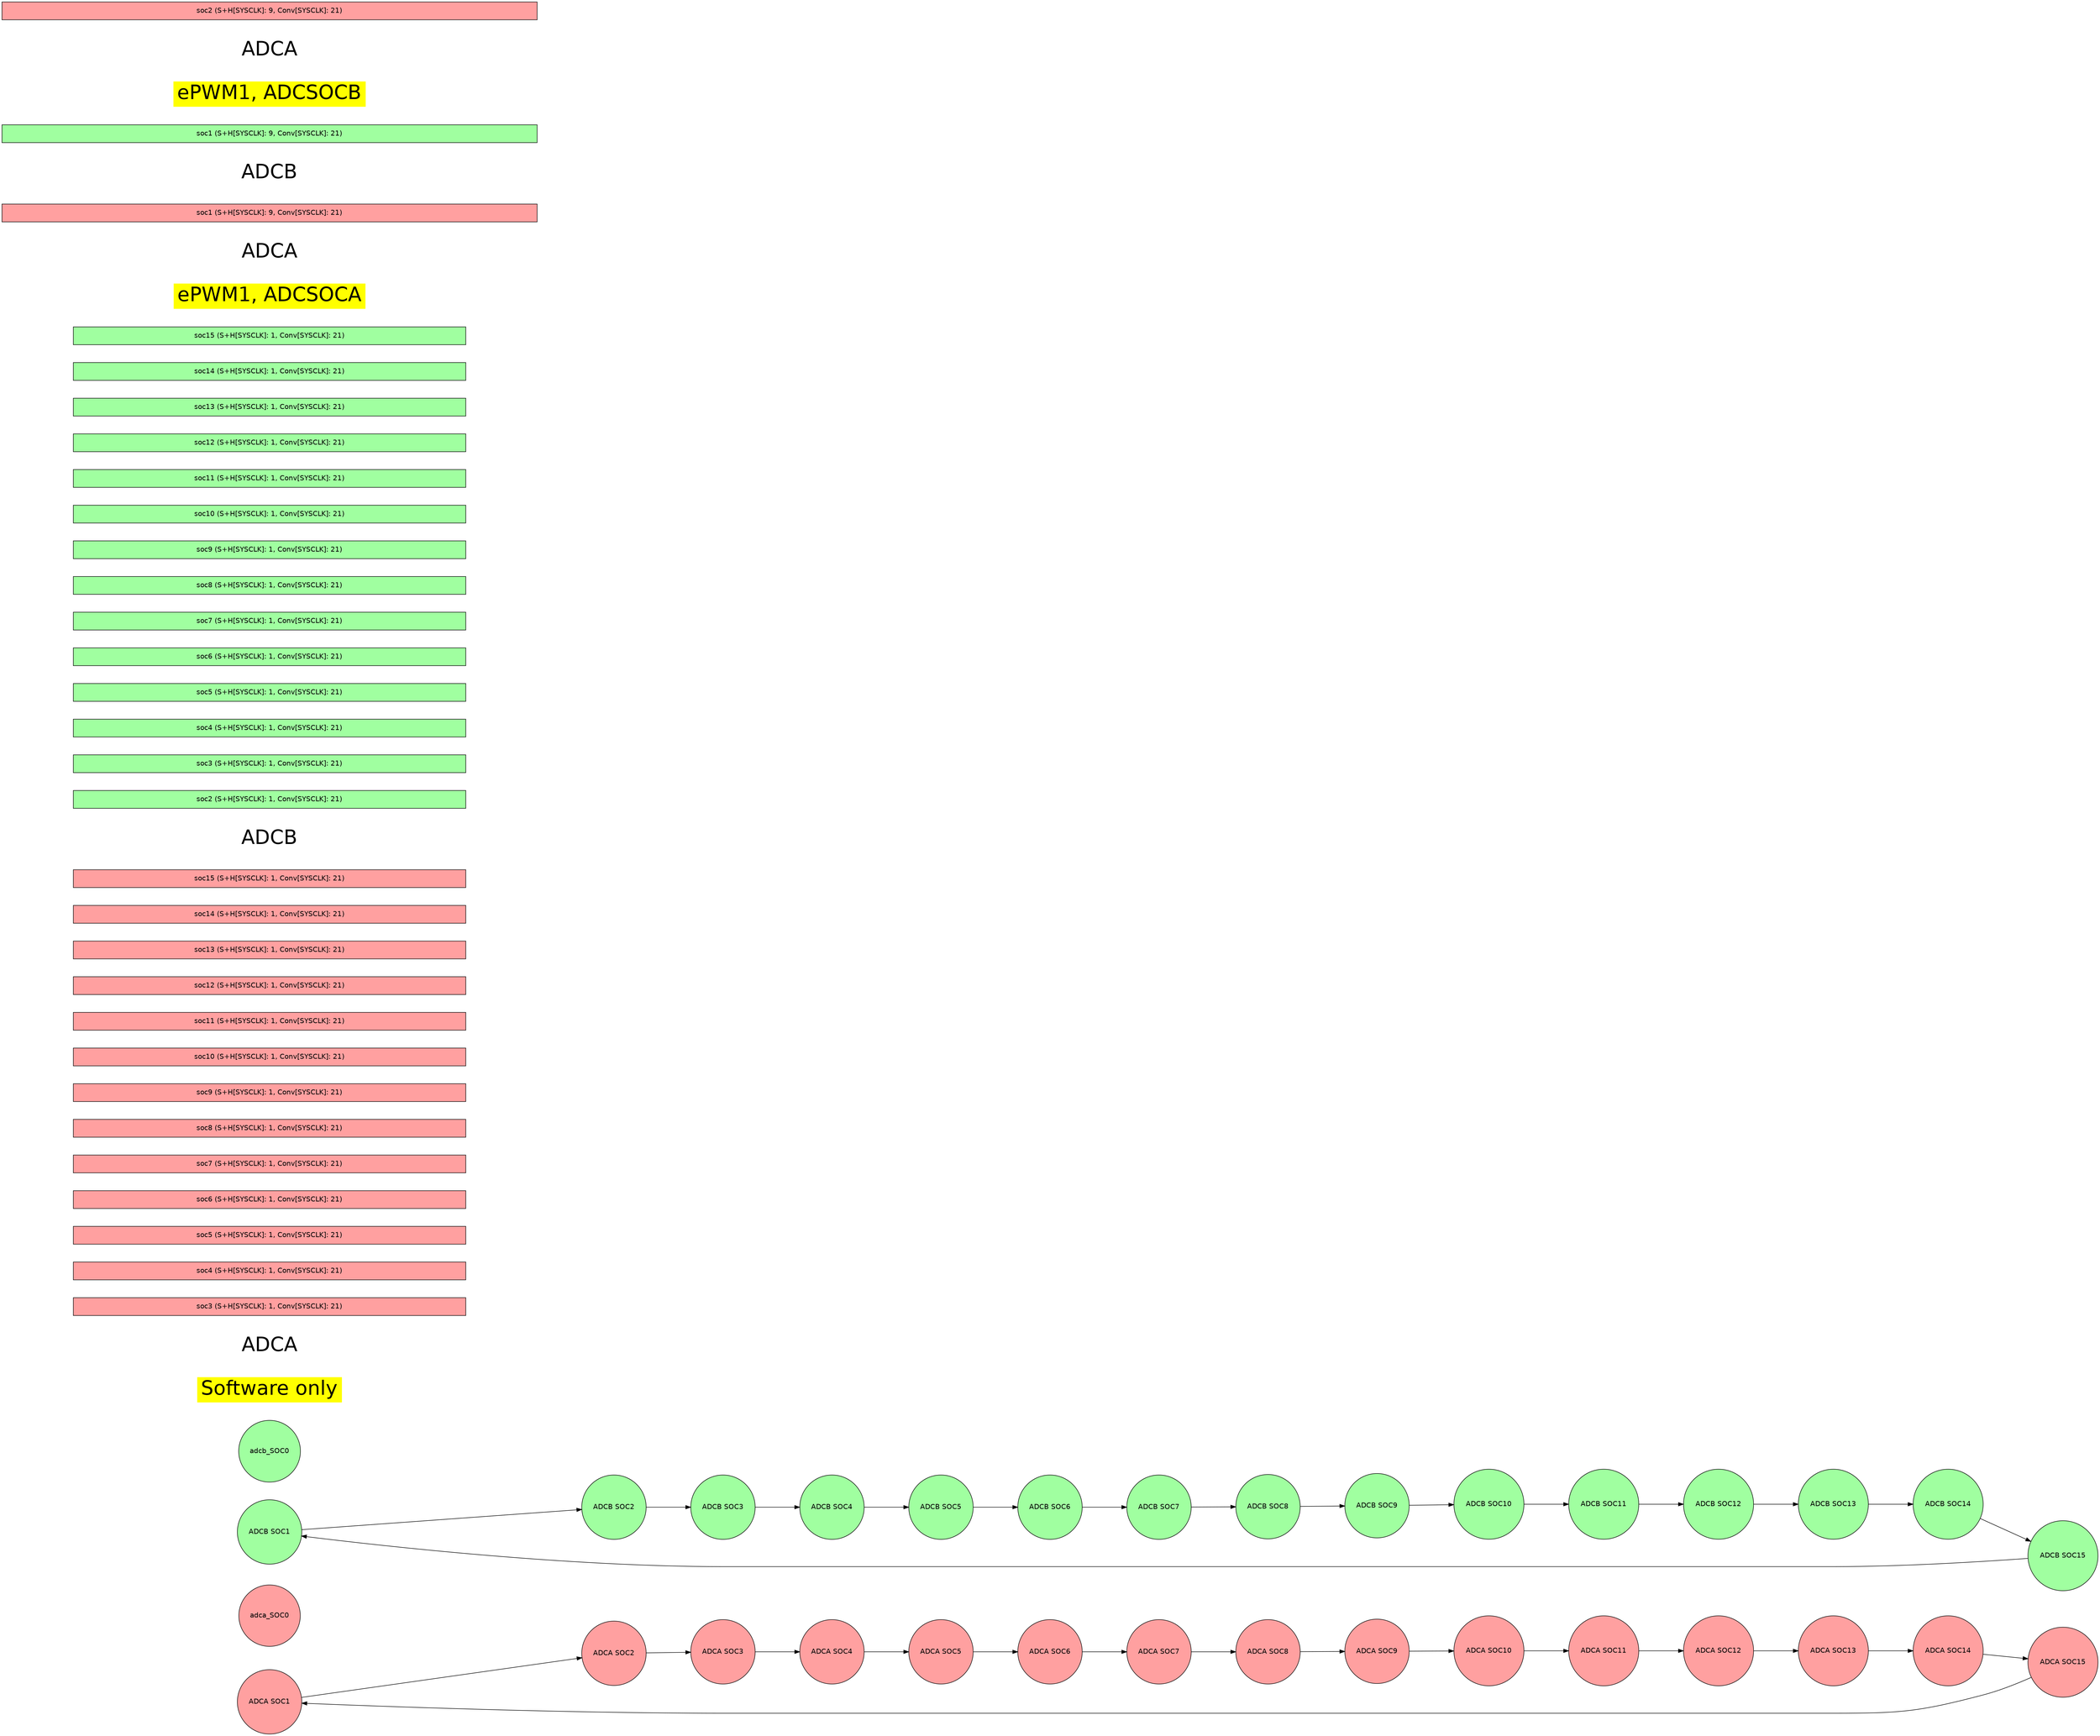 digraph {
    graph [fontname = "helvetica"];
    node  [fontname = "helvetica"];
    edge  [fontname = "helvetica"];
    graph [mclimit=50 nodesep=0.5 rankdir=LR ranksep=1.25]

    node [shape = circle style=filled];

        adca_SOC1 [label="ADCA SOC1" fillcolor="#FFA0A0" pos="0.000,7.215!"]
        adca_SOC2 [label="ADCA SOC2" fillcolor="#FFA0A0" pos="2.934,6.591!"]
        adca_SOC3 [label="ADCA SOC3" fillcolor="#FFA0A0" pos="5.361,4.828!"]
        adca_SOC4 [label="ADCA SOC4" fillcolor="#FFA0A0" pos="6.861,2.229!"]
        adca_SOC5 [label="ADCA SOC5" fillcolor="#FFA0A0" pos="7.175,-0.754!"]
        adca_SOC6 [label="ADCA SOC6" fillcolor="#FFA0A0" pos="6.248,-3.607!"]
        adca_SOC7 [label="ADCA SOC7" fillcolor="#FFA0A0" pos="4.241,-5.837!"]
        adca_SOC8 [label="ADCA SOC8" fillcolor="#FFA0A0" pos="1.500,-7.057!"]
        adca_SOC9 [label="ADCA SOC9" fillcolor="#FFA0A0" pos="-1.500,-7.057!"]
        adca_SOC10 [label="ADCA SOC10" fillcolor="#FFA0A0" pos="-4.241,-5.837!"]
        adca_SOC11 [label="ADCA SOC11" fillcolor="#FFA0A0" pos="-6.248,-3.607!"]
        adca_SOC12 [label="ADCA SOC12" fillcolor="#FFA0A0" pos="-7.175,-0.754!"]
        adca_SOC13 [label="ADCA SOC13" fillcolor="#FFA0A0" pos="-6.861,2.229!"]
        adca_SOC14 [label="ADCA SOC14" fillcolor="#FFA0A0" pos="-5.361,4.828!"]
        adca_SOC15 [label="ADCA SOC15" fillcolor="#FFA0A0" pos="-2.934,6.591!"]
        adca_SOC0 [fillcolor="#FFA0A0" pos="18.000, 7.215!"]
        adca_SOC1 -> adca_SOC2
        adca_SOC2 -> adca_SOC3
        adca_SOC3 -> adca_SOC4
        adca_SOC4 -> adca_SOC5
        adca_SOC5 -> adca_SOC6
        adca_SOC6 -> adca_SOC7
        adca_SOC7 -> adca_SOC8
        adca_SOC8 -> adca_SOC9
        adca_SOC9 -> adca_SOC10
        adca_SOC10 -> adca_SOC11
        adca_SOC11 -> adca_SOC12
        adca_SOC12 -> adca_SOC13
        adca_SOC13 -> adca_SOC14
        adca_SOC14 -> adca_SOC15
        adca_SOC15 -> adca_SOC1
        adcb_SOC1 [label="ADCB SOC1" fillcolor="#A0FFA0" pos="0.000,-43.785!"]
        adcb_SOC2 [label="ADCB SOC2" fillcolor="#A0FFA0" pos="2.934,-44.409!"]
        adcb_SOC3 [label="ADCB SOC3" fillcolor="#A0FFA0" pos="5.361,-46.172!"]
        adcb_SOC4 [label="ADCB SOC4" fillcolor="#A0FFA0" pos="6.861,-48.771!"]
        adcb_SOC5 [label="ADCB SOC5" fillcolor="#A0FFA0" pos="7.175,-51.754!"]
        adcb_SOC6 [label="ADCB SOC6" fillcolor="#A0FFA0" pos="6.248,-54.607!"]
        adcb_SOC7 [label="ADCB SOC7" fillcolor="#A0FFA0" pos="4.241,-56.837!"]
        adcb_SOC8 [label="ADCB SOC8" fillcolor="#A0FFA0" pos="1.500,-58.057!"]
        adcb_SOC9 [label="ADCB SOC9" fillcolor="#A0FFA0" pos="-1.500,-58.057!"]
        adcb_SOC10 [label="ADCB SOC10" fillcolor="#A0FFA0" pos="-4.241,-56.837!"]
        adcb_SOC11 [label="ADCB SOC11" fillcolor="#A0FFA0" pos="-6.248,-54.607!"]
        adcb_SOC12 [label="ADCB SOC12" fillcolor="#A0FFA0" pos="-7.175,-51.754!"]
        adcb_SOC13 [label="ADCB SOC13" fillcolor="#A0FFA0" pos="-6.861,-48.771!"]
        adcb_SOC14 [label="ADCB SOC14" fillcolor="#A0FFA0" pos="-5.361,-46.172!"]
        adcb_SOC15 [label="ADCB SOC15" fillcolor="#A0FFA0" pos="-2.934,-44.409!"]
        adcb_SOC0 [fillcolor="#A0FFA0" pos="18.000, -43.785!"]
        adcb_SOC1 -> adcb_SOC2
        adcb_SOC2 -> adcb_SOC3
        adcb_SOC3 -> adcb_SOC4
        adcb_SOC4 -> adcb_SOC5
        adcb_SOC5 -> adcb_SOC6
        adcb_SOC6 -> adcb_SOC7
        adcb_SOC7 -> adcb_SOC8
        adcb_SOC8 -> adcb_SOC9
        adcb_SOC9 -> adcb_SOC10
        adcb_SOC10 -> adcb_SOC11
        adcb_SOC11 -> adcb_SOC12
        adcb_SOC12 -> adcb_SOC13
        adcb_SOC13 -> adcb_SOC14
        adcb_SOC14 -> adcb_SOC15
        adcb_SOC15 -> adcb_SOC1
    node [shape=rect style=filled];
        ADC_TRIGGER_SW_ONLY[label="Software only" fillcolor="yellow"  fontsize="40" color="white" pos="24.000,-3.000!"]
          
        adca_ADC_TRIGGER_SW_ONLY[label="ADCA"  fontsize="40" fillcolor="white" color="white" pos="24.000,-9.000!"]
          
        adca_ADC_TRIGGER_SW_ONLY_soc3[label="soc3 (S+H[SYSCLK]: 1, Conv[SYSCLK]: 21)" fillcolor="#FFA0A0" width="11.000" pos="32.500,-9.000!"]
          
        adca_ADC_TRIGGER_SW_ONLY_soc4[label="soc4 (S+H[SYSCLK]: 1, Conv[SYSCLK]: 21)" fillcolor="#FFA0A0" width="11.000" pos="43.500,-9.000!"]
          
        adca_ADC_TRIGGER_SW_ONLY_soc5[label="soc5 (S+H[SYSCLK]: 1, Conv[SYSCLK]: 21)" fillcolor="#FFA0A0" width="11.000" pos="54.500,-9.000!"]
          
        adca_ADC_TRIGGER_SW_ONLY_soc6[label="soc6 (S+H[SYSCLK]: 1, Conv[SYSCLK]: 21)" fillcolor="#FFA0A0" width="11.000" pos="65.500,-9.000!"]
          
        adca_ADC_TRIGGER_SW_ONLY_soc7[label="soc7 (S+H[SYSCLK]: 1, Conv[SYSCLK]: 21)" fillcolor="#FFA0A0" width="11.000" pos="76.500,-9.000!"]
          
        adca_ADC_TRIGGER_SW_ONLY_soc8[label="soc8 (S+H[SYSCLK]: 1, Conv[SYSCLK]: 21)" fillcolor="#FFA0A0" width="11.000" pos="87.500,-9.000!"]
          
        adca_ADC_TRIGGER_SW_ONLY_soc9[label="soc9 (S+H[SYSCLK]: 1, Conv[SYSCLK]: 21)" fillcolor="#FFA0A0" width="11.000" pos="98.500,-9.000!"]
          
        adca_ADC_TRIGGER_SW_ONLY_soc10[label="soc10 (S+H[SYSCLK]: 1, Conv[SYSCLK]: 21)" fillcolor="#FFA0A0" width="11.000" pos="109.500,-9.000!"]
          
        adca_ADC_TRIGGER_SW_ONLY_soc11[label="soc11 (S+H[SYSCLK]: 1, Conv[SYSCLK]: 21)" fillcolor="#FFA0A0" width="11.000" pos="120.500,-9.000!"]
          
        adca_ADC_TRIGGER_SW_ONLY_soc12[label="soc12 (S+H[SYSCLK]: 1, Conv[SYSCLK]: 21)" fillcolor="#FFA0A0" width="11.000" pos="131.500,-9.000!"]
          
        adca_ADC_TRIGGER_SW_ONLY_soc13[label="soc13 (S+H[SYSCLK]: 1, Conv[SYSCLK]: 21)" fillcolor="#FFA0A0" width="11.000" pos="142.500,-9.000!"]
          
        adca_ADC_TRIGGER_SW_ONLY_soc14[label="soc14 (S+H[SYSCLK]: 1, Conv[SYSCLK]: 21)" fillcolor="#FFA0A0" width="11.000" pos="153.500,-9.000!"]
          
        adca_ADC_TRIGGER_SW_ONLY_soc15[label="soc15 (S+H[SYSCLK]: 1, Conv[SYSCLK]: 21)" fillcolor="#FFA0A0" width="11.000" pos="164.500,-9.000!"]
          
        adcb_ADC_TRIGGER_SW_ONLY[label="ADCB"  fontsize="40" fillcolor="white" color="white" pos="24.000,-12.000!"]
          
        adcb_ADC_TRIGGER_SW_ONLY_soc2[label="soc2 (S+H[SYSCLK]: 1, Conv[SYSCLK]: 21)" fillcolor="#A0FFA0" width="11.000" pos="32.500,-12.000!"]
          
        adcb_ADC_TRIGGER_SW_ONLY_soc3[label="soc3 (S+H[SYSCLK]: 1, Conv[SYSCLK]: 21)" fillcolor="#A0FFA0" width="11.000" pos="43.500,-12.000!"]
          
        adcb_ADC_TRIGGER_SW_ONLY_soc4[label="soc4 (S+H[SYSCLK]: 1, Conv[SYSCLK]: 21)" fillcolor="#A0FFA0" width="11.000" pos="54.500,-12.000!"]
          
        adcb_ADC_TRIGGER_SW_ONLY_soc5[label="soc5 (S+H[SYSCLK]: 1, Conv[SYSCLK]: 21)" fillcolor="#A0FFA0" width="11.000" pos="65.500,-12.000!"]
          
        adcb_ADC_TRIGGER_SW_ONLY_soc6[label="soc6 (S+H[SYSCLK]: 1, Conv[SYSCLK]: 21)" fillcolor="#A0FFA0" width="11.000" pos="76.500,-12.000!"]
          
        adcb_ADC_TRIGGER_SW_ONLY_soc7[label="soc7 (S+H[SYSCLK]: 1, Conv[SYSCLK]: 21)" fillcolor="#A0FFA0" width="11.000" pos="87.500,-12.000!"]
          
        adcb_ADC_TRIGGER_SW_ONLY_soc8[label="soc8 (S+H[SYSCLK]: 1, Conv[SYSCLK]: 21)" fillcolor="#A0FFA0" width="11.000" pos="98.500,-12.000!"]
          
        adcb_ADC_TRIGGER_SW_ONLY_soc9[label="soc9 (S+H[SYSCLK]: 1, Conv[SYSCLK]: 21)" fillcolor="#A0FFA0" width="11.000" pos="109.500,-12.000!"]
          
        adcb_ADC_TRIGGER_SW_ONLY_soc10[label="soc10 (S+H[SYSCLK]: 1, Conv[SYSCLK]: 21)" fillcolor="#A0FFA0" width="11.000" pos="120.500,-12.000!"]
          
        adcb_ADC_TRIGGER_SW_ONLY_soc11[label="soc11 (S+H[SYSCLK]: 1, Conv[SYSCLK]: 21)" fillcolor="#A0FFA0" width="11.000" pos="131.500,-12.000!"]
          
        adcb_ADC_TRIGGER_SW_ONLY_soc12[label="soc12 (S+H[SYSCLK]: 1, Conv[SYSCLK]: 21)" fillcolor="#A0FFA0" width="11.000" pos="142.500,-12.000!"]
          
        adcb_ADC_TRIGGER_SW_ONLY_soc13[label="soc13 (S+H[SYSCLK]: 1, Conv[SYSCLK]: 21)" fillcolor="#A0FFA0" width="11.000" pos="153.500,-12.000!"]
          
        adcb_ADC_TRIGGER_SW_ONLY_soc14[label="soc14 (S+H[SYSCLK]: 1, Conv[SYSCLK]: 21)" fillcolor="#A0FFA0" width="11.000" pos="164.500,-12.000!"]
          
        adcb_ADC_TRIGGER_SW_ONLY_soc15[label="soc15 (S+H[SYSCLK]: 1, Conv[SYSCLK]: 21)" fillcolor="#A0FFA0" width="11.000" pos="175.500,-12.000!"]
        ADC_TRIGGER_EPWM1_SOCA[label="ePWM1, ADCSOCA" fillcolor="yellow"  fontsize="40" color="white" pos="24.000,-15.000!"]
          
        adca_ADC_TRIGGER_EPWM1_SOCA[label="ADCA"  fontsize="40" fillcolor="white" color="white" pos="24.000,-21.000!"]
          
        adca_ADC_TRIGGER_EPWM1_SOCA_soc1[label="soc1 (S+H[SYSCLK]: 9, Conv[SYSCLK]: 21)" fillcolor="#FFA0A0" width="15.000" pos="34.500,-21.000!"]
          
        adcb_ADC_TRIGGER_EPWM1_SOCA[label="ADCB"  fontsize="40" fillcolor="white" color="white" pos="24.000,-24.000!"]
          
        adcb_ADC_TRIGGER_EPWM1_SOCA_soc1[label="soc1 (S+H[SYSCLK]: 9, Conv[SYSCLK]: 21)" fillcolor="#A0FFA0" width="15.000" pos="34.500,-24.000!"]
        ADC_TRIGGER_EPWM1_SOCB[label="ePWM1, ADCSOCB" fillcolor="yellow"  fontsize="40" color="white" pos="24.000,-27.000!"]
          
        adca_ADC_TRIGGER_EPWM1_SOCB[label="ADCA"  fontsize="40" fillcolor="white" color="white" pos="24.000,-33.000!"]
          
        adca_ADC_TRIGGER_EPWM1_SOCB_soc2[label="soc2 (S+H[SYSCLK]: 9, Conv[SYSCLK]: 21)" fillcolor="#FFA0A0" width="15.000" pos="34.500,-33.000!"]
}
